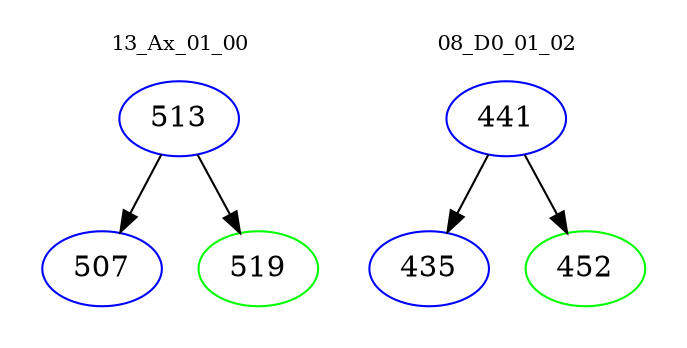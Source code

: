 digraph{
subgraph cluster_0 {
color = white
label = "13_Ax_01_00";
fontsize=10;
T0_513 [label="513", color="blue"]
T0_513 -> T0_507 [color="black"]
T0_507 [label="507", color="blue"]
T0_513 -> T0_519 [color="black"]
T0_519 [label="519", color="green"]
}
subgraph cluster_1 {
color = white
label = "08_D0_01_02";
fontsize=10;
T1_441 [label="441", color="blue"]
T1_441 -> T1_435 [color="black"]
T1_435 [label="435", color="blue"]
T1_441 -> T1_452 [color="black"]
T1_452 [label="452", color="green"]
}
}
